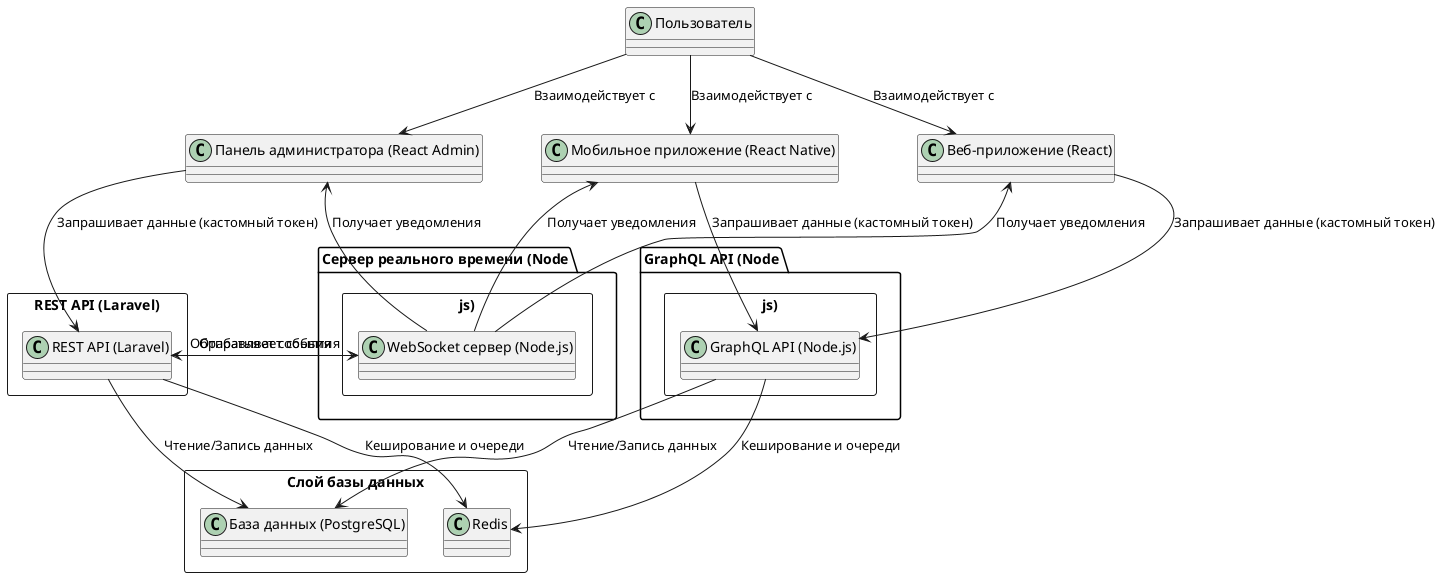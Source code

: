 @startuml
' Определяем основные компоненты системы

' Пользователь и клиенты
class "Пользователь" as User
class "Веб-приложение (React)" as WebApp
class "Мобильное приложение (React Native)" as MobileApp
class "Панель администратора (React Admin)" as AdminApp

' Отдельная сущность: REST API (Laravel)
rectangle "REST API (Laravel)" {
    class "REST API (Laravel)" as LaravelApp
}

' Отдельная сущность: GraphQL API (Node.js)
rectangle "GraphQL API (Node.js)" {
    class "GraphQL API (Node.js)" as GraphQLAPI
}

' Отдельная сущность: WebSocket сервер
rectangle "Сервер реального времени (Node.js)" {
    class "WebSocket сервер (Node.js)" as WS
}

' Слой базы данных
rectangle "Слой базы данных" {
    class "База данных (PostgreSQL)" as DB
    class "Redis" as RedisLayer
}

' Взаимодействие пользователей с клиентами
User --> WebApp : "Взаимодействует с"
User --> MobileApp : "Взаимодействует с"
User --> AdminApp : "Взаимодействует с"

' Клиенты запрашивают данные через GraphQL API
WebApp --> GraphQLAPI : "Запрашивает данные (кастомный токен)"
MobileApp --> GraphQLAPI : "Запрашивает данные (кастомный токен)"

' Панель администратора запрашивает данные через REST API
AdminApp --> LaravelApp : "Запрашивает данные (кастомный токен)"

' Клиенты получают уведомления через WebSocket сервер
WebApp <-- WS : "Получает уведомления"
MobileApp <-- WS : "Получает уведомления"
AdminApp <-- WS : "Получает уведомления"

' WebSocket сервер получает события от Laravel
WS --> LaravelApp : "Обрабатывает события"
LaravelApp --> WS : "Отправляет события"

' GraphQL API получает данные напрямую из базы данных PostgreSQL
GraphQLAPI --> DB : "Чтение/Запись данных"

' Laravel работает с базой данных и Redis
LaravelApp --> DB : "Чтение/Запись данных"
LaravelApp --> RedisLayer : "Кеширование и очереди"

' Redis используется для кеширования и управления очередями
GraphQLAPI --> RedisLayer : "Кеширование и очереди"

@enduml
